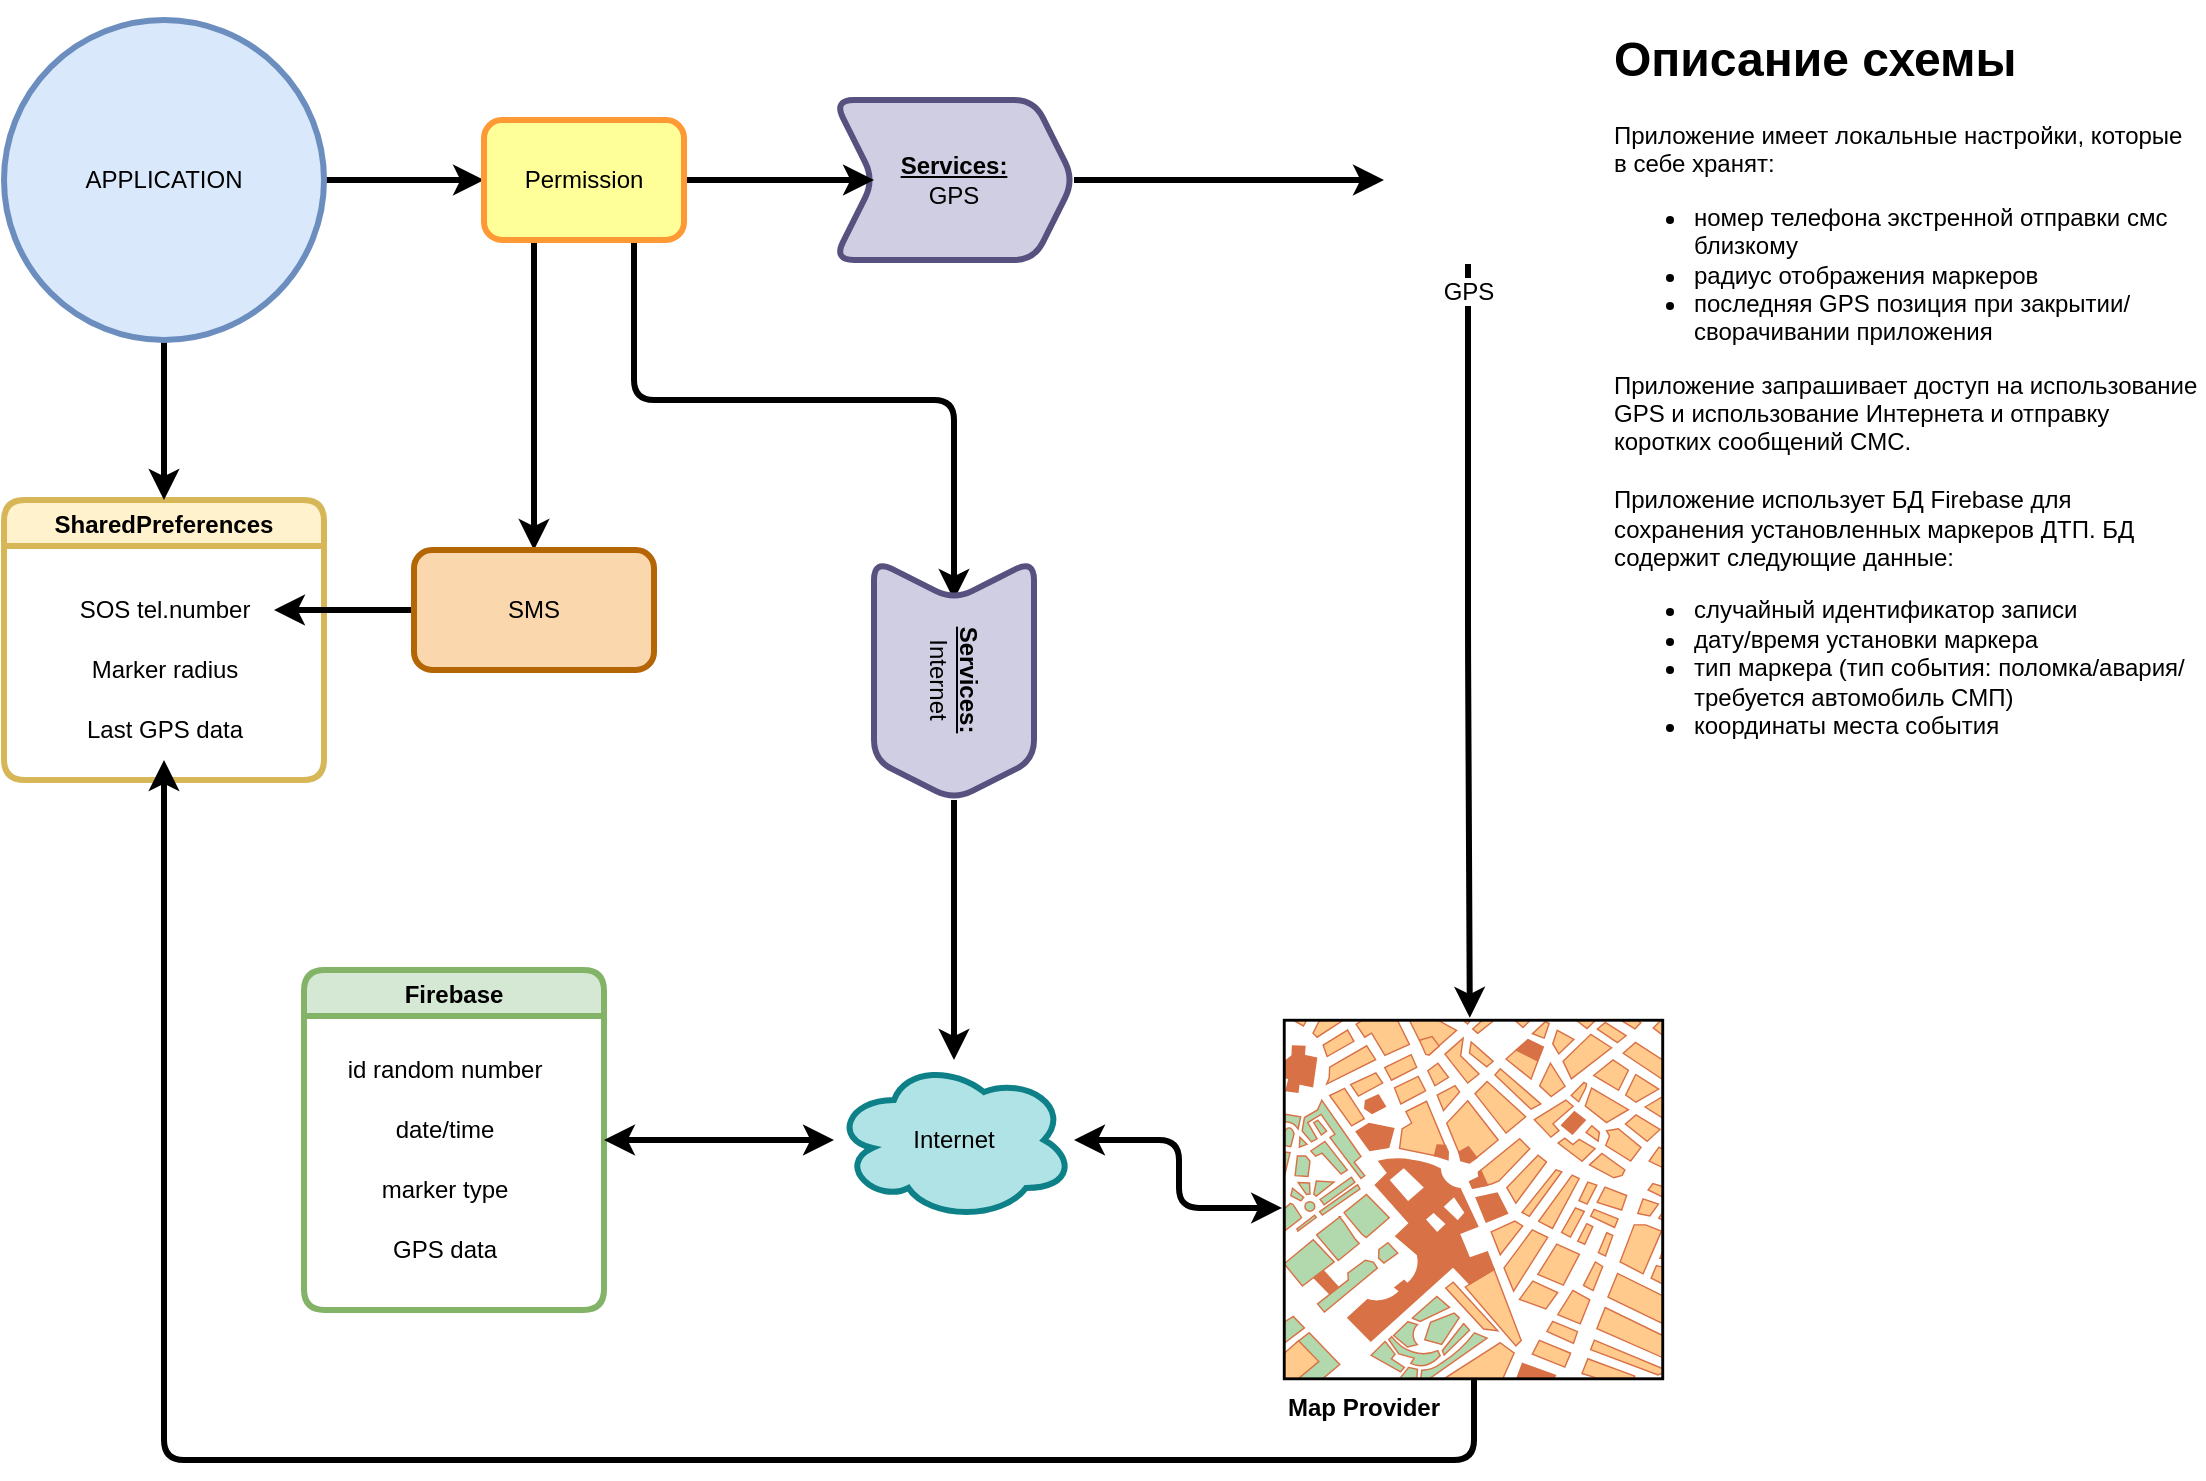<mxfile version="20.4.2" type="github"><diagram id="A4h1C8YgTPZR9jQm6Nsd" name="Страница 1"><mxGraphModel dx="1018" dy="633" grid="1" gridSize="10" guides="1" tooltips="1" connect="1" arrows="1" fold="1" page="1" pageScale="1" pageWidth="1169" pageHeight="827" math="0" shadow="0"><root><mxCell id="0"/><mxCell id="1" parent="0"/><mxCell id="K1jnoYcrPNQys8E9uInW-4" value="SharedPreferences" style="swimlane;strokeColor=#d6b656;strokeWidth=3;rounded=1;fillColor=#fff2cc;movable=1;resizable=1;rotatable=1;deletable=1;editable=1;connectable=1;" vertex="1" parent="1"><mxGeometry x="50" y="270" width="160" height="140" as="geometry"><mxRectangle x="520" y="70" width="140" height="30" as="alternateBounds"/></mxGeometry></mxCell><mxCell id="K1jnoYcrPNQys8E9uInW-5" value="SOS tel.number" style="text;html=1;align=center;verticalAlign=middle;resizable=1;points=[];autosize=1;strokeColor=none;fillColor=none;movable=1;rotatable=1;deletable=1;editable=1;connectable=1;" vertex="1" parent="K1jnoYcrPNQys8E9uInW-4"><mxGeometry x="25" y="40" width="110" height="30" as="geometry"/></mxCell><mxCell id="K1jnoYcrPNQys8E9uInW-6" value="Marker radius" style="text;html=1;align=center;verticalAlign=middle;resizable=1;points=[];autosize=1;strokeColor=none;fillColor=none;movable=1;rotatable=1;deletable=1;editable=1;connectable=1;" vertex="1" parent="K1jnoYcrPNQys8E9uInW-4"><mxGeometry x="30" y="70" width="100" height="30" as="geometry"/></mxCell><mxCell id="K1jnoYcrPNQys8E9uInW-7" value="Last GPS data" style="text;html=1;align=center;verticalAlign=middle;resizable=1;points=[];autosize=1;strokeColor=none;fillColor=none;movable=1;rotatable=1;deletable=1;editable=1;connectable=1;" vertex="1" parent="K1jnoYcrPNQys8E9uInW-4"><mxGeometry x="30" y="100" width="100" height="30" as="geometry"/></mxCell><mxCell id="K1jnoYcrPNQys8E9uInW-8" value="Firebase" style="swimlane;strokeColor=#82b366;strokeWidth=3;rounded=1;fillColor=#d5e8d4;movable=1;resizable=1;rotatable=1;deletable=1;editable=1;connectable=1;" vertex="1" parent="1"><mxGeometry x="200" y="505" width="150" height="170" as="geometry"><mxRectangle x="470" y="200" width="140" height="30" as="alternateBounds"/></mxGeometry></mxCell><mxCell id="K1jnoYcrPNQys8E9uInW-9" value="id random number" style="text;html=1;align=center;verticalAlign=middle;resizable=1;points=[];autosize=1;strokeColor=none;fillColor=none;movable=1;rotatable=1;deletable=1;editable=1;connectable=1;" vertex="1" parent="K1jnoYcrPNQys8E9uInW-8"><mxGeometry x="10" y="35" width="120" height="30" as="geometry"/></mxCell><mxCell id="K1jnoYcrPNQys8E9uInW-10" value="date/time" style="text;html=1;align=center;verticalAlign=middle;resizable=1;points=[];autosize=1;strokeColor=none;fillColor=none;movable=1;rotatable=1;deletable=1;editable=1;connectable=1;" vertex="1" parent="K1jnoYcrPNQys8E9uInW-8"><mxGeometry x="35" y="65" width="70" height="30" as="geometry"/></mxCell><mxCell id="K1jnoYcrPNQys8E9uInW-11" value="marker type" style="text;html=1;align=center;verticalAlign=middle;resizable=1;points=[];autosize=1;strokeColor=none;fillColor=none;movable=1;rotatable=1;deletable=1;editable=1;connectable=1;" vertex="1" parent="K1jnoYcrPNQys8E9uInW-8"><mxGeometry x="25" y="95" width="90" height="30" as="geometry"/></mxCell><mxCell id="K1jnoYcrPNQys8E9uInW-14" value="GPS data" style="text;html=1;align=center;verticalAlign=middle;resizable=1;points=[];autosize=1;strokeColor=none;fillColor=none;movable=1;rotatable=1;deletable=1;editable=1;connectable=1;" vertex="1" parent="K1jnoYcrPNQys8E9uInW-8"><mxGeometry x="30" y="125" width="80" height="30" as="geometry"/></mxCell><mxCell id="K1jnoYcrPNQys8E9uInW-33" style="edgeStyle=orthogonalEdgeStyle;rounded=1;orthogonalLoop=1;jettySize=auto;html=1;exitX=1;exitY=0.5;exitDx=0;exitDy=0;entryX=0;entryY=0.5;entryDx=0;entryDy=0;strokeWidth=3;" edge="1" parent="1" source="K1jnoYcrPNQys8E9uInW-22" target="K1jnoYcrPNQys8E9uInW-25"><mxGeometry relative="1" as="geometry"/></mxCell><mxCell id="K1jnoYcrPNQys8E9uInW-34" style="edgeStyle=orthogonalEdgeStyle;rounded=1;orthogonalLoop=1;jettySize=auto;html=1;exitX=0.5;exitY=1;exitDx=0;exitDy=0;entryX=0.5;entryY=0;entryDx=0;entryDy=0;strokeWidth=3;" edge="1" parent="1" source="K1jnoYcrPNQys8E9uInW-22" target="K1jnoYcrPNQys8E9uInW-4"><mxGeometry relative="1" as="geometry"/></mxCell><mxCell id="K1jnoYcrPNQys8E9uInW-22" value="APPLICATION" style="ellipse;whiteSpace=wrap;html=1;rounded=1;strokeColor=#6c8ebf;strokeWidth=3;fillColor=#dae8fc;" vertex="1" parent="1"><mxGeometry x="50" y="30" width="160" height="160" as="geometry"/></mxCell><mxCell id="K1jnoYcrPNQys8E9uInW-44" style="edgeStyle=orthogonalEdgeStyle;rounded=1;orthogonalLoop=1;jettySize=auto;html=1;entryX=-0.005;entryY=0.522;entryDx=0;entryDy=0;entryPerimeter=0;strokeWidth=3;jumpStyle=none;sketch=0;strokeColor=default;startArrow=classic;startFill=1;" edge="1" parent="1" source="K1jnoYcrPNQys8E9uInW-23" target="K1jnoYcrPNQys8E9uInW-39"><mxGeometry relative="1" as="geometry"/></mxCell><mxCell id="K1jnoYcrPNQys8E9uInW-46" style="edgeStyle=orthogonalEdgeStyle;rounded=1;sketch=0;jumpStyle=none;orthogonalLoop=1;jettySize=auto;html=1;entryX=1;entryY=0.5;entryDx=0;entryDy=0;strokeColor=default;strokeWidth=3;startArrow=classic;startFill=1;" edge="1" parent="1" source="K1jnoYcrPNQys8E9uInW-23" target="K1jnoYcrPNQys8E9uInW-8"><mxGeometry relative="1" as="geometry"/></mxCell><mxCell id="K1jnoYcrPNQys8E9uInW-23" value="Internet" style="ellipse;shape=cloud;whiteSpace=wrap;html=1;rounded=1;strokeColor=#0e8088;strokeWidth=3;fillColor=#b0e3e6;" vertex="1" parent="1"><mxGeometry x="465" y="550" width="120" height="80" as="geometry"/></mxCell><mxCell id="K1jnoYcrPNQys8E9uInW-37" style="edgeStyle=orthogonalEdgeStyle;rounded=1;orthogonalLoop=1;jettySize=auto;html=1;exitX=1;exitY=0.5;exitDx=0;exitDy=0;strokeWidth=3;" edge="1" parent="1" source="K1jnoYcrPNQys8E9uInW-24" target="K1jnoYcrPNQys8E9uInW-36"><mxGeometry relative="1" as="geometry"/></mxCell><mxCell id="K1jnoYcrPNQys8E9uInW-24" value="&lt;u&gt;&lt;b&gt;Services:&lt;/b&gt;&lt;/u&gt;&lt;br&gt;GPS" style="shape=step;perimeter=stepPerimeter;whiteSpace=wrap;html=1;fixedSize=1;rounded=1;strokeColor=#56517e;strokeWidth=3;fillColor=#d0cee2;" vertex="1" parent="1"><mxGeometry x="465" y="70" width="120" height="80" as="geometry"/></mxCell><mxCell id="K1jnoYcrPNQys8E9uInW-31" style="edgeStyle=orthogonalEdgeStyle;rounded=1;orthogonalLoop=1;jettySize=auto;html=1;exitX=1;exitY=0.5;exitDx=0;exitDy=0;strokeWidth=3;" edge="1" parent="1" source="K1jnoYcrPNQys8E9uInW-25" target="K1jnoYcrPNQys8E9uInW-24"><mxGeometry relative="1" as="geometry"/></mxCell><mxCell id="K1jnoYcrPNQys8E9uInW-32" style="edgeStyle=orthogonalEdgeStyle;rounded=1;orthogonalLoop=1;jettySize=auto;html=1;exitX=0.75;exitY=1;exitDx=0;exitDy=0;strokeWidth=3;" edge="1" parent="1" source="K1jnoYcrPNQys8E9uInW-25" target="K1jnoYcrPNQys8E9uInW-26"><mxGeometry relative="1" as="geometry"/></mxCell><mxCell id="K1jnoYcrPNQys8E9uInW-50" style="edgeStyle=orthogonalEdgeStyle;rounded=1;sketch=0;jumpStyle=none;orthogonalLoop=1;jettySize=auto;html=1;exitX=0.25;exitY=1;exitDx=0;exitDy=0;entryX=0.5;entryY=0;entryDx=0;entryDy=0;strokeColor=default;strokeWidth=3;startArrow=none;startFill=0;" edge="1" parent="1" source="K1jnoYcrPNQys8E9uInW-25" target="K1jnoYcrPNQys8E9uInW-49"><mxGeometry relative="1" as="geometry"/></mxCell><mxCell id="K1jnoYcrPNQys8E9uInW-25" value="Permission" style="rounded=1;whiteSpace=wrap;html=1;strokeColor=#FF9933;strokeWidth=3;fillColor=#FFFF99;" vertex="1" parent="1"><mxGeometry x="290" y="80" width="100" height="60" as="geometry"/></mxCell><mxCell id="K1jnoYcrPNQys8E9uInW-40" style="edgeStyle=orthogonalEdgeStyle;rounded=1;orthogonalLoop=1;jettySize=auto;html=1;strokeWidth=3;" edge="1" parent="1" source="K1jnoYcrPNQys8E9uInW-26" target="K1jnoYcrPNQys8E9uInW-23"><mxGeometry relative="1" as="geometry"/></mxCell><mxCell id="K1jnoYcrPNQys8E9uInW-26" value="&lt;u&gt;&lt;b&gt;Services:&lt;/b&gt;&lt;/u&gt;&lt;br&gt;Internet" style="shape=step;perimeter=stepPerimeter;whiteSpace=wrap;html=1;fixedSize=1;rounded=1;strokeColor=#56517e;strokeWidth=3;fillColor=#d0cee2;rotation=90;" vertex="1" parent="1"><mxGeometry x="465" y="320" width="120" height="80" as="geometry"/></mxCell><mxCell id="K1jnoYcrPNQys8E9uInW-43" style="edgeStyle=orthogonalEdgeStyle;rounded=1;orthogonalLoop=1;jettySize=auto;html=1;exitX=0.5;exitY=1;exitDx=0;exitDy=0;entryX=0.489;entryY=-0.006;entryDx=0;entryDy=0;entryPerimeter=0;strokeWidth=3;" edge="1" parent="1" source="K1jnoYcrPNQys8E9uInW-36" target="K1jnoYcrPNQys8E9uInW-39"><mxGeometry relative="1" as="geometry"/></mxCell><mxCell id="K1jnoYcrPNQys8E9uInW-36" value="GPS" style="shape=image;html=1;verticalAlign=top;verticalLabelPosition=bottom;labelBackgroundColor=#ffffff;imageAspect=0;aspect=fixed;image=https://cdn4.iconfinder.com/data/icons/48-bubbles/48/38.Location-Pin-128.png;rounded=1;strokeColor=#FF9933;strokeWidth=3;fillColor=#FFFF99;" vertex="1" parent="1"><mxGeometry x="740" y="68" width="84" height="84" as="geometry"/></mxCell><mxCell id="K1jnoYcrPNQys8E9uInW-47" style="edgeStyle=orthogonalEdgeStyle;rounded=1;sketch=0;jumpStyle=none;orthogonalLoop=1;jettySize=auto;html=1;strokeColor=default;strokeWidth=3;startArrow=none;startFill=0;" edge="1" parent="1" source="K1jnoYcrPNQys8E9uInW-39" target="K1jnoYcrPNQys8E9uInW-7"><mxGeometry relative="1" as="geometry"><mxPoint x="180" y="700" as="targetPoint"/><Array as="points"><mxPoint x="785" y="750"/><mxPoint x="130" y="750"/></Array></mxGeometry></mxCell><mxCell id="K1jnoYcrPNQys8E9uInW-39" value="&lt;b&gt;Map Provider&lt;/b&gt;" style="verticalLabelPosition=bottom;shadow=0;dashed=0;align=left;html=1;verticalAlign=top;strokeWidth=1;shape=mxgraph.mockup.misc.map;rounded=1;strokeColor=#FF9933;fillColor=#FFFF99;" vertex="1" parent="1"><mxGeometry x="690" y="530" width="190" height="180" as="geometry"/></mxCell><mxCell id="K1jnoYcrPNQys8E9uInW-48" value="&lt;h1&gt;Описание схемы&lt;/h1&gt;&lt;div&gt;Приложение имеет локальные настройки, которые в себе хранят:&lt;/div&gt;&lt;div&gt;&lt;ul&gt;&lt;li&gt;номер телефона экстренной отправки смс близкому&lt;br&gt;&lt;/li&gt;&lt;li&gt;радиус отображения маркеров&lt;/li&gt;&lt;li&gt;последняя GPS позиция при закрытии/сворачивании приложения&lt;/li&gt;&lt;/ul&gt;&lt;div&gt;Приложение запрашивает доступ на использование GPS и использование Интернета и отправку коротких сообщений СМС.&lt;/div&gt;&lt;/div&gt;&lt;div&gt;&lt;br&gt;&lt;/div&gt;&lt;div&gt;Приложение использует БД Firebase для сохранения установленных маркеров ДТП. БД содержит следующие данные:&lt;/div&gt;&lt;div&gt;&lt;ul&gt;&lt;li&gt;случайный идентификатор записи&lt;/li&gt;&lt;li&gt;дату/время установки маркера&lt;/li&gt;&lt;li&gt;тип маркера (тип события: поломка/авария/требуется автомобиль СМП)&lt;/li&gt;&lt;li&gt;координаты места события&lt;/li&gt;&lt;/ul&gt;&lt;/div&gt;&lt;div&gt;&lt;br&gt;&lt;/div&gt;" style="text;html=1;strokeColor=none;fillColor=none;spacing=5;spacingTop=-20;whiteSpace=wrap;overflow=hidden;rounded=0;strokeWidth=3;" vertex="1" parent="1"><mxGeometry x="850" y="30" width="300" height="360" as="geometry"/></mxCell><mxCell id="K1jnoYcrPNQys8E9uInW-51" style="edgeStyle=orthogonalEdgeStyle;rounded=1;sketch=0;jumpStyle=none;orthogonalLoop=1;jettySize=auto;html=1;strokeColor=default;strokeWidth=3;startArrow=none;startFill=0;" edge="1" parent="1" source="K1jnoYcrPNQys8E9uInW-49" target="K1jnoYcrPNQys8E9uInW-5"><mxGeometry relative="1" as="geometry"/></mxCell><mxCell id="K1jnoYcrPNQys8E9uInW-49" value="SMS" style="rounded=1;whiteSpace=wrap;html=1;strokeColor=#b46504;strokeWidth=3;fillColor=#fad7ac;" vertex="1" parent="1"><mxGeometry x="255" y="295" width="120" height="60" as="geometry"/></mxCell></root></mxGraphModel></diagram></mxfile>